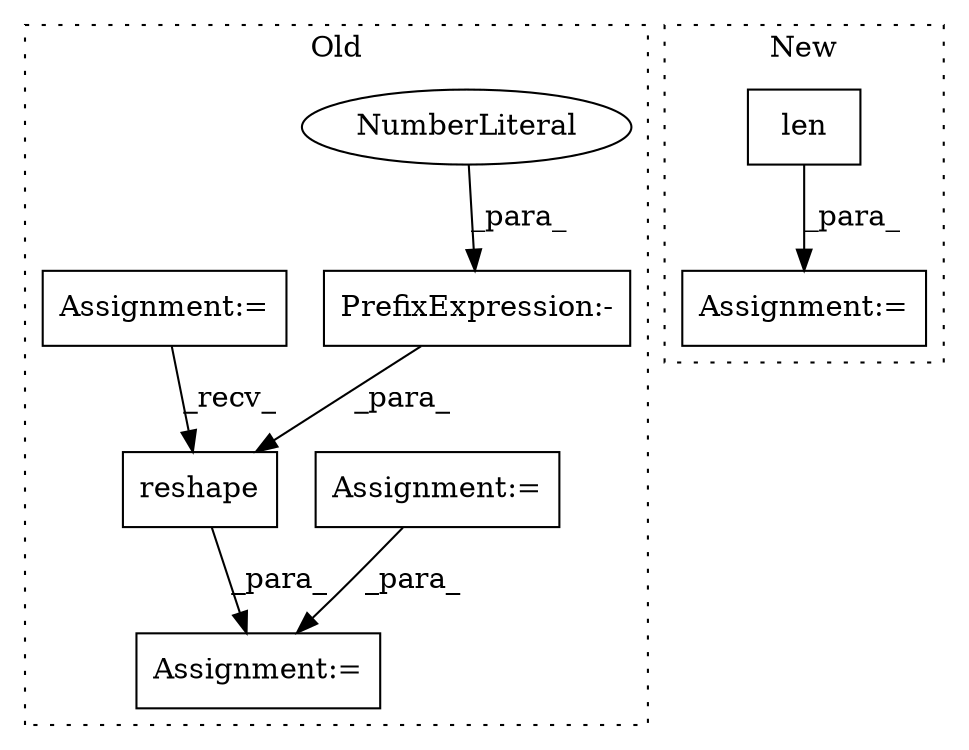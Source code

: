 digraph G {
subgraph cluster0 {
1 [label="reshape" a="32" s="7913,7960" l="21,2" shape="box"];
3 [label="Assignment:=" a="7" s="7977" l="1" shape="box"];
4 [label="PrefixExpression:-" a="38" s="7958" l="1" shape="box"];
5 [label="NumberLiteral" a="34" s="7959" l="1" shape="ellipse"];
7 [label="Assignment:=" a="7" s="7829" l="1" shape="box"];
8 [label="Assignment:=" a="7" s="5995" l="10" shape="box"];
label = "Old";
style="dotted";
}
subgraph cluster1 {
2 [label="len" a="32" s="7960,7971" l="4,1" shape="box"];
6 [label="Assignment:=" a="7" s="9007" l="2" shape="box"];
label = "New";
style="dotted";
}
1 -> 3 [label="_para_"];
2 -> 6 [label="_para_"];
4 -> 1 [label="_para_"];
5 -> 4 [label="_para_"];
7 -> 3 [label="_para_"];
8 -> 1 [label="_recv_"];
}